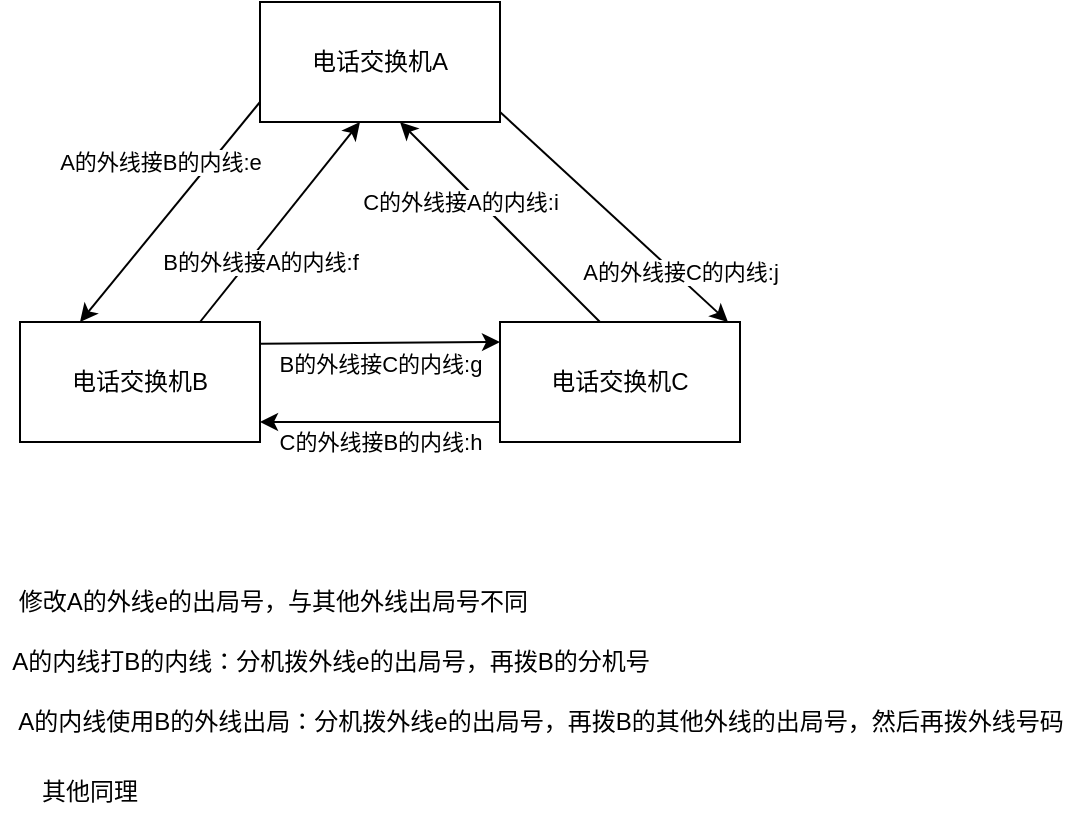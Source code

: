 <mxfile version="14.6.1" type="github">
  <diagram id="cvxg9Lm-vUqtapsxcO72" name="第 1 页">
    <mxGraphModel dx="1102" dy="614" grid="1" gridSize="10" guides="1" tooltips="1" connect="1" arrows="1" fold="1" page="1" pageScale="1" pageWidth="827" pageHeight="1169" math="0" shadow="0">
      <root>
        <mxCell id="0" />
        <mxCell id="1" parent="0" />
        <mxCell id="KngwLaqn_i5Z9b0yXkX_-2" value="电话交换机B" style="whiteSpace=wrap;html=1;" parent="1" vertex="1">
          <mxGeometry x="210" y="350" width="120" height="60" as="geometry" />
        </mxCell>
        <mxCell id="KngwLaqn_i5Z9b0yXkX_-3" value="电话交换机A" style="whiteSpace=wrap;html=1;" parent="1" vertex="1">
          <mxGeometry x="330" y="190" width="120" height="60" as="geometry" />
        </mxCell>
        <mxCell id="KngwLaqn_i5Z9b0yXkX_-4" value="电话交换机C" style="whiteSpace=wrap;html=1;" parent="1" vertex="1">
          <mxGeometry x="450" y="350" width="120" height="60" as="geometry" />
        </mxCell>
        <mxCell id="KngwLaqn_i5Z9b0yXkX_-20" value="" style="endArrow=classic;html=1;entryX=0.25;entryY=0;entryDx=0;entryDy=0;" parent="1" target="KngwLaqn_i5Z9b0yXkX_-2" edge="1">
          <mxGeometry relative="1" as="geometry">
            <mxPoint x="330" y="240" as="sourcePoint" />
            <mxPoint x="190" y="350" as="targetPoint" />
          </mxGeometry>
        </mxCell>
        <mxCell id="KngwLaqn_i5Z9b0yXkX_-21" value="A的外线接B的内线:e" style="edgeLabel;resizable=0;html=1;align=center;verticalAlign=middle;rotation=0;fontStyle=0;" parent="KngwLaqn_i5Z9b0yXkX_-20" connectable="0" vertex="1">
          <mxGeometry relative="1" as="geometry">
            <mxPoint x="-5" y="-25" as="offset" />
          </mxGeometry>
        </mxCell>
        <mxCell id="KngwLaqn_i5Z9b0yXkX_-22" value="" style="endArrow=classic;html=1;" parent="1" edge="1">
          <mxGeometry relative="1" as="geometry">
            <mxPoint x="300" y="350" as="sourcePoint" />
            <mxPoint x="380" y="250" as="targetPoint" />
          </mxGeometry>
        </mxCell>
        <mxCell id="KngwLaqn_i5Z9b0yXkX_-23" value="B的外线接A的内线:f" style="edgeLabel;resizable=0;html=1;align=center;verticalAlign=middle;" parent="KngwLaqn_i5Z9b0yXkX_-22" connectable="0" vertex="1">
          <mxGeometry relative="1" as="geometry">
            <mxPoint x="-10" y="20" as="offset" />
          </mxGeometry>
        </mxCell>
        <mxCell id="KngwLaqn_i5Z9b0yXkX_-27" value="" style="endArrow=classic;html=1;" parent="1" edge="1">
          <mxGeometry relative="1" as="geometry">
            <mxPoint x="450" y="245" as="sourcePoint" />
            <mxPoint x="564" y="350" as="targetPoint" />
          </mxGeometry>
        </mxCell>
        <mxCell id="KngwLaqn_i5Z9b0yXkX_-28" value="A的外线接C的内线:j" style="edgeLabel;resizable=0;html=1;align=center;verticalAlign=middle;" parent="KngwLaqn_i5Z9b0yXkX_-27" connectable="0" vertex="1">
          <mxGeometry relative="1" as="geometry">
            <mxPoint x="33" y="27" as="offset" />
          </mxGeometry>
        </mxCell>
        <mxCell id="KngwLaqn_i5Z9b0yXkX_-29" value="" style="endArrow=classic;html=1;" parent="1" edge="1">
          <mxGeometry relative="1" as="geometry">
            <mxPoint x="500" y="350" as="sourcePoint" />
            <mxPoint x="400" y="250" as="targetPoint" />
          </mxGeometry>
        </mxCell>
        <mxCell id="KngwLaqn_i5Z9b0yXkX_-30" value="C的外线接A的内线:i" style="edgeLabel;resizable=0;html=1;align=center;verticalAlign=middle;" parent="KngwLaqn_i5Z9b0yXkX_-29" connectable="0" vertex="1">
          <mxGeometry relative="1" as="geometry">
            <mxPoint x="-20" y="-10" as="offset" />
          </mxGeometry>
        </mxCell>
        <mxCell id="KngwLaqn_i5Z9b0yXkX_-33" value="" style="endArrow=classic;html=1;exitX=0.999;exitY=0.181;exitDx=0;exitDy=0;exitPerimeter=0;" parent="1" source="KngwLaqn_i5Z9b0yXkX_-2" edge="1">
          <mxGeometry relative="1" as="geometry">
            <mxPoint x="350" y="360" as="sourcePoint" />
            <mxPoint x="450" y="360" as="targetPoint" />
          </mxGeometry>
        </mxCell>
        <mxCell id="KngwLaqn_i5Z9b0yXkX_-34" value="B的外线接C的内线:g" style="edgeLabel;resizable=0;html=1;align=center;verticalAlign=middle;" parent="KngwLaqn_i5Z9b0yXkX_-33" connectable="0" vertex="1">
          <mxGeometry relative="1" as="geometry">
            <mxPoint y="10" as="offset" />
          </mxGeometry>
        </mxCell>
        <mxCell id="KngwLaqn_i5Z9b0yXkX_-35" value="" style="endArrow=classic;html=1;entryX=1;entryY=0.833;entryDx=0;entryDy=0;entryPerimeter=0;" parent="1" target="KngwLaqn_i5Z9b0yXkX_-2" edge="1">
          <mxGeometry relative="1" as="geometry">
            <mxPoint x="450" y="400" as="sourcePoint" />
            <mxPoint x="340" y="400" as="targetPoint" />
          </mxGeometry>
        </mxCell>
        <mxCell id="KngwLaqn_i5Z9b0yXkX_-36" value="C的外线接B的内线:h" style="edgeLabel;resizable=0;html=1;align=center;verticalAlign=middle;" parent="KngwLaqn_i5Z9b0yXkX_-35" connectable="0" vertex="1">
          <mxGeometry relative="1" as="geometry">
            <mxPoint y="10" as="offset" />
          </mxGeometry>
        </mxCell>
        <mxCell id="KngwLaqn_i5Z9b0yXkX_-37" value="A的内线打B的内线：分机拨外线e的出局号，再拨B的分机号" style="text;html=1;align=center;verticalAlign=middle;resizable=0;points=[];autosize=1;strokeColor=none;" parent="1" vertex="1">
          <mxGeometry x="200" y="510" width="330" height="20" as="geometry" />
        </mxCell>
        <mxCell id="KngwLaqn_i5Z9b0yXkX_-38" value="A的内线使用B的外线出局：分机拨外线e的出局号，再拨B的其他外线的出局号，然后再拨外线号码" style="text;html=1;align=center;verticalAlign=middle;resizable=0;points=[];autosize=1;strokeColor=none;" parent="1" vertex="1">
          <mxGeometry x="200" y="540" width="540" height="20" as="geometry" />
        </mxCell>
        <mxCell id="KngwLaqn_i5Z9b0yXkX_-40" value="其他同理" style="text;html=1;strokeColor=none;fillColor=none;align=center;verticalAlign=middle;whiteSpace=wrap;rounded=0;sketch=0;" parent="1" vertex="1">
          <mxGeometry x="200" y="575" width="90" height="20" as="geometry" />
        </mxCell>
        <mxCell id="KngwLaqn_i5Z9b0yXkX_-41" value="&amp;nbsp;修改A的外线e的出局号，与其他外线出局号不同" style="text;html=1;strokeColor=none;fillColor=none;align=center;verticalAlign=middle;whiteSpace=wrap;rounded=0;sketch=0;" parent="1" vertex="1">
          <mxGeometry x="200" y="480" width="270" height="20" as="geometry" />
        </mxCell>
      </root>
    </mxGraphModel>
  </diagram>
</mxfile>
